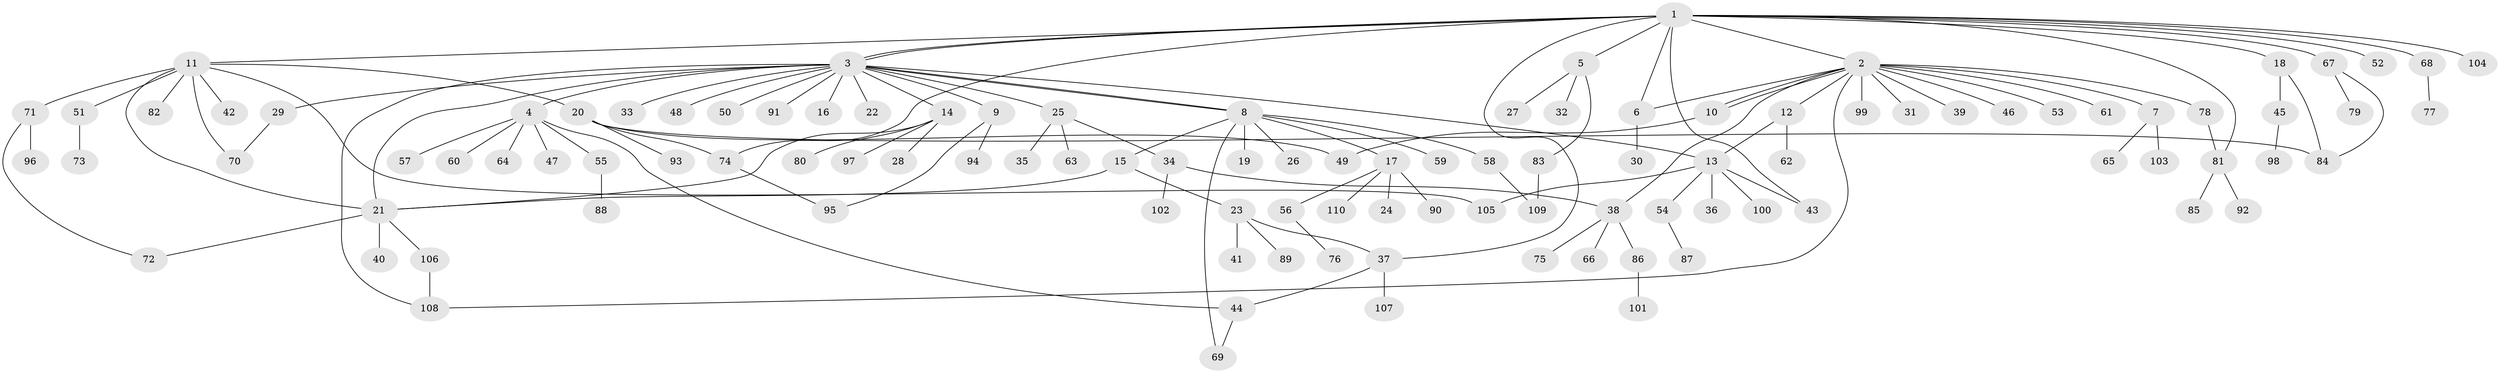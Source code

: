// Generated by graph-tools (version 1.1) at 2025/35/03/09/25 02:35:36]
// undirected, 110 vertices, 134 edges
graph export_dot {
graph [start="1"]
  node [color=gray90,style=filled];
  1;
  2;
  3;
  4;
  5;
  6;
  7;
  8;
  9;
  10;
  11;
  12;
  13;
  14;
  15;
  16;
  17;
  18;
  19;
  20;
  21;
  22;
  23;
  24;
  25;
  26;
  27;
  28;
  29;
  30;
  31;
  32;
  33;
  34;
  35;
  36;
  37;
  38;
  39;
  40;
  41;
  42;
  43;
  44;
  45;
  46;
  47;
  48;
  49;
  50;
  51;
  52;
  53;
  54;
  55;
  56;
  57;
  58;
  59;
  60;
  61;
  62;
  63;
  64;
  65;
  66;
  67;
  68;
  69;
  70;
  71;
  72;
  73;
  74;
  75;
  76;
  77;
  78;
  79;
  80;
  81;
  82;
  83;
  84;
  85;
  86;
  87;
  88;
  89;
  90;
  91;
  92;
  93;
  94;
  95;
  96;
  97;
  98;
  99;
  100;
  101;
  102;
  103;
  104;
  105;
  106;
  107;
  108;
  109;
  110;
  1 -- 2;
  1 -- 3;
  1 -- 3;
  1 -- 5;
  1 -- 6;
  1 -- 11;
  1 -- 18;
  1 -- 37;
  1 -- 43;
  1 -- 52;
  1 -- 67;
  1 -- 68;
  1 -- 74;
  1 -- 81;
  1 -- 104;
  2 -- 6;
  2 -- 7;
  2 -- 10;
  2 -- 10;
  2 -- 12;
  2 -- 31;
  2 -- 38;
  2 -- 39;
  2 -- 46;
  2 -- 53;
  2 -- 61;
  2 -- 78;
  2 -- 99;
  2 -- 108;
  3 -- 4;
  3 -- 8;
  3 -- 8;
  3 -- 9;
  3 -- 13;
  3 -- 14;
  3 -- 16;
  3 -- 21;
  3 -- 22;
  3 -- 25;
  3 -- 29;
  3 -- 33;
  3 -- 48;
  3 -- 50;
  3 -- 91;
  3 -- 108;
  4 -- 44;
  4 -- 47;
  4 -- 55;
  4 -- 57;
  4 -- 60;
  4 -- 64;
  5 -- 27;
  5 -- 32;
  5 -- 83;
  6 -- 30;
  7 -- 65;
  7 -- 103;
  8 -- 15;
  8 -- 17;
  8 -- 19;
  8 -- 26;
  8 -- 58;
  8 -- 59;
  8 -- 69;
  9 -- 94;
  9 -- 95;
  10 -- 49;
  11 -- 20;
  11 -- 21;
  11 -- 42;
  11 -- 51;
  11 -- 70;
  11 -- 71;
  11 -- 82;
  11 -- 105;
  12 -- 13;
  12 -- 62;
  13 -- 36;
  13 -- 43;
  13 -- 54;
  13 -- 100;
  13 -- 105;
  14 -- 21;
  14 -- 28;
  14 -- 80;
  14 -- 97;
  15 -- 21;
  15 -- 23;
  17 -- 24;
  17 -- 56;
  17 -- 90;
  17 -- 110;
  18 -- 45;
  18 -- 84;
  20 -- 49;
  20 -- 74;
  20 -- 84;
  20 -- 93;
  21 -- 40;
  21 -- 72;
  21 -- 106;
  23 -- 37;
  23 -- 41;
  23 -- 89;
  25 -- 34;
  25 -- 35;
  25 -- 63;
  29 -- 70;
  34 -- 38;
  34 -- 102;
  37 -- 44;
  37 -- 107;
  38 -- 66;
  38 -- 75;
  38 -- 86;
  44 -- 69;
  45 -- 98;
  51 -- 73;
  54 -- 87;
  55 -- 88;
  56 -- 76;
  58 -- 109;
  67 -- 79;
  67 -- 84;
  68 -- 77;
  71 -- 72;
  71 -- 96;
  74 -- 95;
  78 -- 81;
  81 -- 85;
  81 -- 92;
  83 -- 109;
  86 -- 101;
  106 -- 108;
}

